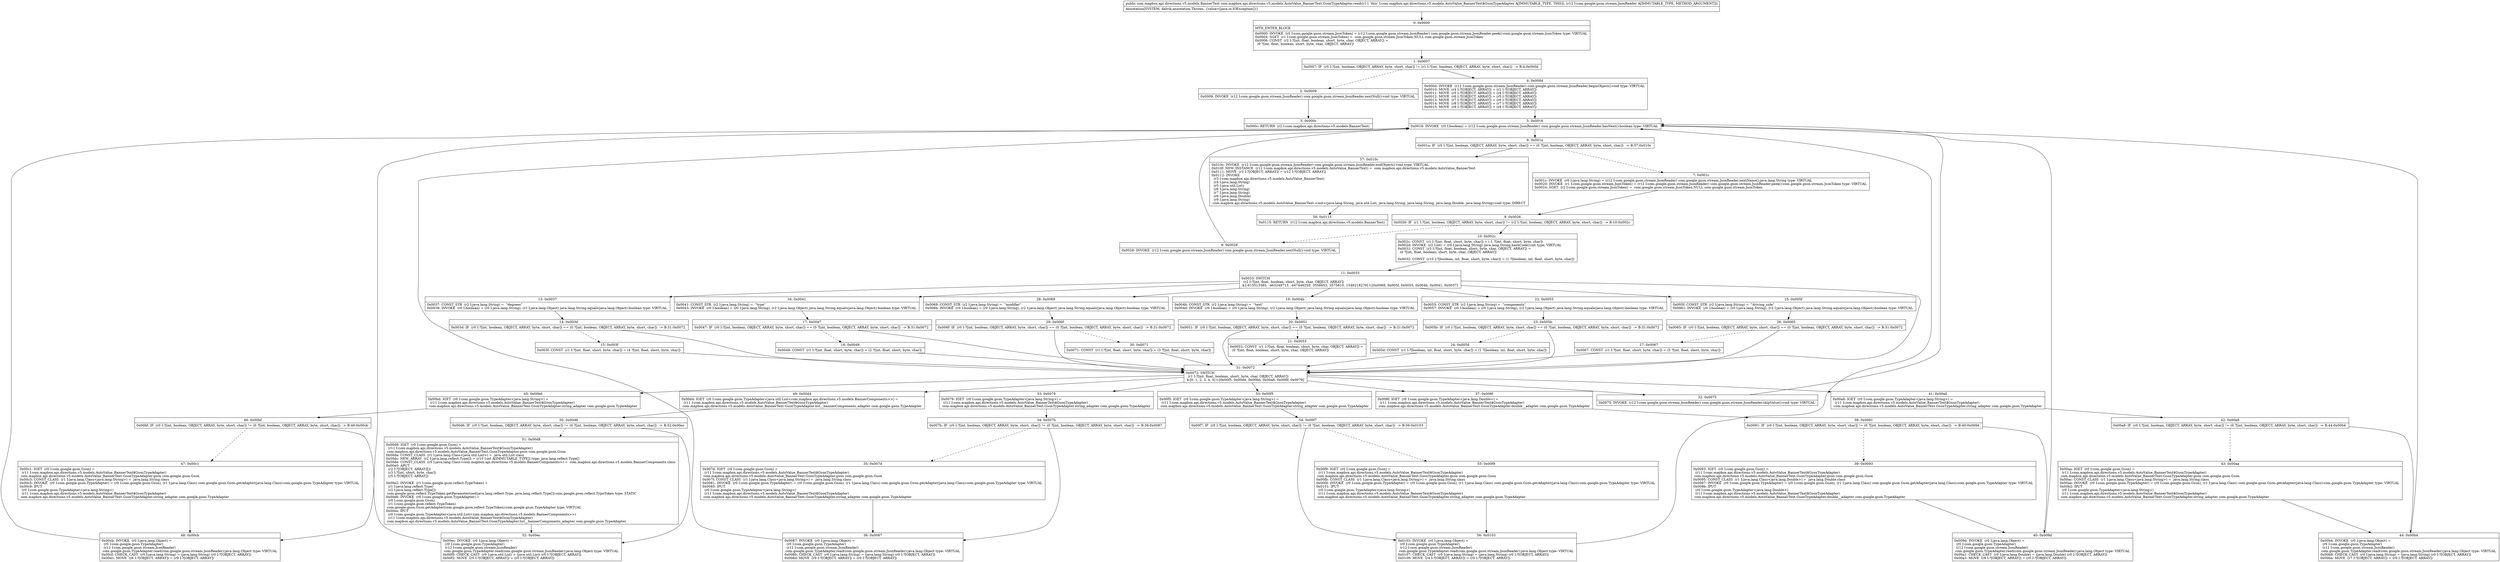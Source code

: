 digraph "CFG forcom.mapbox.api.directions.v5.models.AutoValue_BannerText.GsonTypeAdapter.read(Lcom\/google\/gson\/stream\/JsonReader;)Lcom\/mapbox\/api\/directions\/v5\/models\/BannerText;" {
Node_0 [shape=record,label="{0\:\ 0x0000|MTH_ENTER_BLOCK\l|0x0000: INVOKE  (r0 I:com.google.gson.stream.JsonToken) = (r12 I:com.google.gson.stream.JsonReader) com.google.gson.stream.JsonReader.peek():com.google.gson.stream.JsonToken type: VIRTUAL \l0x0004: SGET  (r1 I:com.google.gson.stream.JsonToken) =  com.google.gson.stream.JsonToken.NULL com.google.gson.stream.JsonToken \l0x0006: CONST  (r2 I:?[int, float, boolean, short, byte, char, OBJECT, ARRAY]) = \l  (0 ?[int, float, boolean, short, byte, char, OBJECT, ARRAY])\l \l}"];
Node_1 [shape=record,label="{1\:\ 0x0007|0x0007: IF  (r0 I:?[int, boolean, OBJECT, ARRAY, byte, short, char]) != (r1 I:?[int, boolean, OBJECT, ARRAY, byte, short, char])  \-\> B:4:0x000d \l}"];
Node_2 [shape=record,label="{2\:\ 0x0009|0x0009: INVOKE  (r12 I:com.google.gson.stream.JsonReader) com.google.gson.stream.JsonReader.nextNull():void type: VIRTUAL \l}"];
Node_3 [shape=record,label="{3\:\ 0x000c|0x000c: RETURN  (r2 I:com.mapbox.api.directions.v5.models.BannerText) \l}"];
Node_4 [shape=record,label="{4\:\ 0x000d|0x000d: INVOKE  (r12 I:com.google.gson.stream.JsonReader) com.google.gson.stream.JsonReader.beginObject():void type: VIRTUAL \l0x0010: MOVE  (r4 I:?[OBJECT, ARRAY]) = (r2 I:?[OBJECT, ARRAY]) \l0x0011: MOVE  (r5 I:?[OBJECT, ARRAY]) = (r4 I:?[OBJECT, ARRAY]) \l0x0012: MOVE  (r6 I:?[OBJECT, ARRAY]) = (r5 I:?[OBJECT, ARRAY]) \l0x0013: MOVE  (r7 I:?[OBJECT, ARRAY]) = (r6 I:?[OBJECT, ARRAY]) \l0x0014: MOVE  (r8 I:?[OBJECT, ARRAY]) = (r7 I:?[OBJECT, ARRAY]) \l0x0015: MOVE  (r9 I:?[OBJECT, ARRAY]) = (r8 I:?[OBJECT, ARRAY]) \l}"];
Node_5 [shape=record,label="{5\:\ 0x0016|0x0016: INVOKE  (r0 I:boolean) = (r12 I:com.google.gson.stream.JsonReader) com.google.gson.stream.JsonReader.hasNext():boolean type: VIRTUAL \l}"];
Node_6 [shape=record,label="{6\:\ 0x001a|0x001a: IF  (r0 I:?[int, boolean, OBJECT, ARRAY, byte, short, char]) == (0 ?[int, boolean, OBJECT, ARRAY, byte, short, char])  \-\> B:57:0x010c \l}"];
Node_7 [shape=record,label="{7\:\ 0x001c|0x001c: INVOKE  (r0 I:java.lang.String) = (r12 I:com.google.gson.stream.JsonReader) com.google.gson.stream.JsonReader.nextName():java.lang.String type: VIRTUAL \l0x0020: INVOKE  (r1 I:com.google.gson.stream.JsonToken) = (r12 I:com.google.gson.stream.JsonReader) com.google.gson.stream.JsonReader.peek():com.google.gson.stream.JsonToken type: VIRTUAL \l0x0024: SGET  (r2 I:com.google.gson.stream.JsonToken) =  com.google.gson.stream.JsonToken.NULL com.google.gson.stream.JsonToken \l}"];
Node_8 [shape=record,label="{8\:\ 0x0026|0x0026: IF  (r1 I:?[int, boolean, OBJECT, ARRAY, byte, short, char]) != (r2 I:?[int, boolean, OBJECT, ARRAY, byte, short, char])  \-\> B:10:0x002c \l}"];
Node_9 [shape=record,label="{9\:\ 0x0028|0x0028: INVOKE  (r12 I:com.google.gson.stream.JsonReader) com.google.gson.stream.JsonReader.nextNull():void type: VIRTUAL \l}"];
Node_10 [shape=record,label="{10\:\ 0x002c|0x002c: CONST  (r1 I:?[int, float, short, byte, char]) = (\-1 ?[int, float, short, byte, char]) \l0x002d: INVOKE  (r2 I:int) = (r0 I:java.lang.String) java.lang.String.hashCode():int type: VIRTUAL \l0x0031: CONST  (r3 I:?[int, float, boolean, short, byte, char, OBJECT, ARRAY]) = \l  (0 ?[int, float, boolean, short, byte, char, OBJECT, ARRAY])\l \l0x0032: CONST  (r10 I:?[boolean, int, float, short, byte, char]) = (1 ?[boolean, int, float, short, byte, char]) \l}"];
Node_11 [shape=record,label="{11\:\ 0x0033|0x0033: SWITCH  \l  (r2 I:?[int, float, boolean, short, byte, char, OBJECT, ARRAY])\l k:[\-615513385, \-463249713, \-447446250, 3556653, 3575610, 1546218279] t:[0x0069, 0x005f, 0x0055, 0x004b, 0x0041, 0x0037] \l}"];
Node_13 [shape=record,label="{13\:\ 0x0037|0x0037: CONST_STR  (r2 I:java.lang.String) =  \"degrees\" \l0x0039: INVOKE  (r0 I:boolean) = (r0 I:java.lang.String), (r2 I:java.lang.Object) java.lang.String.equals(java.lang.Object):boolean type: VIRTUAL \l}"];
Node_14 [shape=record,label="{14\:\ 0x003d|0x003d: IF  (r0 I:?[int, boolean, OBJECT, ARRAY, byte, short, char]) == (0 ?[int, boolean, OBJECT, ARRAY, byte, short, char])  \-\> B:31:0x0072 \l}"];
Node_15 [shape=record,label="{15\:\ 0x003f|0x003f: CONST  (r1 I:?[int, float, short, byte, char]) = (4 ?[int, float, short, byte, char]) \l}"];
Node_16 [shape=record,label="{16\:\ 0x0041|0x0041: CONST_STR  (r2 I:java.lang.String) =  \"type\" \l0x0043: INVOKE  (r0 I:boolean) = (r0 I:java.lang.String), (r2 I:java.lang.Object) java.lang.String.equals(java.lang.Object):boolean type: VIRTUAL \l}"];
Node_17 [shape=record,label="{17\:\ 0x0047|0x0047: IF  (r0 I:?[int, boolean, OBJECT, ARRAY, byte, short, char]) == (0 ?[int, boolean, OBJECT, ARRAY, byte, short, char])  \-\> B:31:0x0072 \l}"];
Node_18 [shape=record,label="{18\:\ 0x0049|0x0049: CONST  (r1 I:?[int, float, short, byte, char]) = (2 ?[int, float, short, byte, char]) \l}"];
Node_19 [shape=record,label="{19\:\ 0x004b|0x004b: CONST_STR  (r2 I:java.lang.String) =  \"text\" \l0x004d: INVOKE  (r0 I:boolean) = (r0 I:java.lang.String), (r2 I:java.lang.Object) java.lang.String.equals(java.lang.Object):boolean type: VIRTUAL \l}"];
Node_20 [shape=record,label="{20\:\ 0x0051|0x0051: IF  (r0 I:?[int, boolean, OBJECT, ARRAY, byte, short, char]) == (0 ?[int, boolean, OBJECT, ARRAY, byte, short, char])  \-\> B:31:0x0072 \l}"];
Node_21 [shape=record,label="{21\:\ 0x0053|0x0053: CONST  (r1 I:?[int, float, boolean, short, byte, char, OBJECT, ARRAY]) = \l  (0 ?[int, float, boolean, short, byte, char, OBJECT, ARRAY])\l \l}"];
Node_22 [shape=record,label="{22\:\ 0x0055|0x0055: CONST_STR  (r2 I:java.lang.String) =  \"components\" \l0x0057: INVOKE  (r0 I:boolean) = (r0 I:java.lang.String), (r2 I:java.lang.Object) java.lang.String.equals(java.lang.Object):boolean type: VIRTUAL \l}"];
Node_23 [shape=record,label="{23\:\ 0x005b|0x005b: IF  (r0 I:?[int, boolean, OBJECT, ARRAY, byte, short, char]) == (0 ?[int, boolean, OBJECT, ARRAY, byte, short, char])  \-\> B:31:0x0072 \l}"];
Node_24 [shape=record,label="{24\:\ 0x005d|0x005d: CONST  (r1 I:?[boolean, int, float, short, byte, char]) = (1 ?[boolean, int, float, short, byte, char]) \l}"];
Node_25 [shape=record,label="{25\:\ 0x005f|0x005f: CONST_STR  (r2 I:java.lang.String) =  \"driving_side\" \l0x0061: INVOKE  (r0 I:boolean) = (r0 I:java.lang.String), (r2 I:java.lang.Object) java.lang.String.equals(java.lang.Object):boolean type: VIRTUAL \l}"];
Node_26 [shape=record,label="{26\:\ 0x0065|0x0065: IF  (r0 I:?[int, boolean, OBJECT, ARRAY, byte, short, char]) == (0 ?[int, boolean, OBJECT, ARRAY, byte, short, char])  \-\> B:31:0x0072 \l}"];
Node_27 [shape=record,label="{27\:\ 0x0067|0x0067: CONST  (r1 I:?[int, float, short, byte, char]) = (5 ?[int, float, short, byte, char]) \l}"];
Node_28 [shape=record,label="{28\:\ 0x0069|0x0069: CONST_STR  (r2 I:java.lang.String) =  \"modifier\" \l0x006b: INVOKE  (r0 I:boolean) = (r0 I:java.lang.String), (r2 I:java.lang.Object) java.lang.String.equals(java.lang.Object):boolean type: VIRTUAL \l}"];
Node_29 [shape=record,label="{29\:\ 0x006f|0x006f: IF  (r0 I:?[int, boolean, OBJECT, ARRAY, byte, short, char]) == (0 ?[int, boolean, OBJECT, ARRAY, byte, short, char])  \-\> B:31:0x0072 \l}"];
Node_30 [shape=record,label="{30\:\ 0x0071|0x0071: CONST  (r1 I:?[int, float, short, byte, char]) = (3 ?[int, float, short, byte, char]) \l}"];
Node_31 [shape=record,label="{31\:\ 0x0072|0x0072: SWITCH  \l  (r1 I:?[int, float, boolean, short, byte, char, OBJECT, ARRAY])\l k:[0, 1, 2, 3, 4, 5] t:[0x00f5, 0x00d4, 0x00bd, 0x00a6, 0x008f, 0x0079] \l}"];
Node_32 [shape=record,label="{32\:\ 0x0075|0x0075: INVOKE  (r12 I:com.google.gson.stream.JsonReader) com.google.gson.stream.JsonReader.skipValue():void type: VIRTUAL \l}"];
Node_33 [shape=record,label="{33\:\ 0x0079|0x0079: IGET  (r0 I:com.google.gson.TypeAdapter\<java.lang.String\>) = \l  (r11 I:com.mapbox.api.directions.v5.models.AutoValue_BannerText$GsonTypeAdapter)\l com.mapbox.api.directions.v5.models.AutoValue_BannerText.GsonTypeAdapter.string_adapter com.google.gson.TypeAdapter \l}"];
Node_34 [shape=record,label="{34\:\ 0x007b|0x007b: IF  (r0 I:?[int, boolean, OBJECT, ARRAY, byte, short, char]) != (0 ?[int, boolean, OBJECT, ARRAY, byte, short, char])  \-\> B:36:0x0087 \l}"];
Node_35 [shape=record,label="{35\:\ 0x007d|0x007d: IGET  (r0 I:com.google.gson.Gson) = \l  (r11 I:com.mapbox.api.directions.v5.models.AutoValue_BannerText$GsonTypeAdapter)\l com.mapbox.api.directions.v5.models.AutoValue_BannerText.GsonTypeAdapter.gson com.google.gson.Gson \l0x007f: CONST_CLASS  (r1 I:java.lang.Class\<java.lang.String\>) =  java.lang.String.class \l0x0081: INVOKE  (r0 I:com.google.gson.TypeAdapter) = (r0 I:com.google.gson.Gson), (r1 I:java.lang.Class) com.google.gson.Gson.getAdapter(java.lang.Class):com.google.gson.TypeAdapter type: VIRTUAL \l0x0085: IPUT  \l  (r0 I:com.google.gson.TypeAdapter\<java.lang.String\>)\l  (r11 I:com.mapbox.api.directions.v5.models.AutoValue_BannerText$GsonTypeAdapter)\l com.mapbox.api.directions.v5.models.AutoValue_BannerText.GsonTypeAdapter.string_adapter com.google.gson.TypeAdapter \l}"];
Node_36 [shape=record,label="{36\:\ 0x0087|0x0087: INVOKE  (r0 I:java.lang.Object) = \l  (r0 I:com.google.gson.TypeAdapter)\l  (r12 I:com.google.gson.stream.JsonReader)\l com.google.gson.TypeAdapter.read(com.google.gson.stream.JsonReader):java.lang.Object type: VIRTUAL \l0x008b: CHECK_CAST  (r0 I:java.lang.String) = (java.lang.String) (r0 I:?[OBJECT, ARRAY]) \l0x008d: MOVE  (r9 I:?[OBJECT, ARRAY]) = (r0 I:?[OBJECT, ARRAY]) \l}"];
Node_37 [shape=record,label="{37\:\ 0x008f|0x008f: IGET  (r0 I:com.google.gson.TypeAdapter\<java.lang.Double\>) = \l  (r11 I:com.mapbox.api.directions.v5.models.AutoValue_BannerText$GsonTypeAdapter)\l com.mapbox.api.directions.v5.models.AutoValue_BannerText.GsonTypeAdapter.double__adapter com.google.gson.TypeAdapter \l}"];
Node_38 [shape=record,label="{38\:\ 0x0091|0x0091: IF  (r0 I:?[int, boolean, OBJECT, ARRAY, byte, short, char]) != (0 ?[int, boolean, OBJECT, ARRAY, byte, short, char])  \-\> B:40:0x009d \l}"];
Node_39 [shape=record,label="{39\:\ 0x0093|0x0093: IGET  (r0 I:com.google.gson.Gson) = \l  (r11 I:com.mapbox.api.directions.v5.models.AutoValue_BannerText$GsonTypeAdapter)\l com.mapbox.api.directions.v5.models.AutoValue_BannerText.GsonTypeAdapter.gson com.google.gson.Gson \l0x0095: CONST_CLASS  (r1 I:java.lang.Class\<java.lang.Double\>) =  java.lang.Double.class \l0x0097: INVOKE  (r0 I:com.google.gson.TypeAdapter) = (r0 I:com.google.gson.Gson), (r1 I:java.lang.Class) com.google.gson.Gson.getAdapter(java.lang.Class):com.google.gson.TypeAdapter type: VIRTUAL \l0x009b: IPUT  \l  (r0 I:com.google.gson.TypeAdapter\<java.lang.Double\>)\l  (r11 I:com.mapbox.api.directions.v5.models.AutoValue_BannerText$GsonTypeAdapter)\l com.mapbox.api.directions.v5.models.AutoValue_BannerText.GsonTypeAdapter.double__adapter com.google.gson.TypeAdapter \l}"];
Node_40 [shape=record,label="{40\:\ 0x009d|0x009d: INVOKE  (r0 I:java.lang.Object) = \l  (r0 I:com.google.gson.TypeAdapter)\l  (r12 I:com.google.gson.stream.JsonReader)\l com.google.gson.TypeAdapter.read(com.google.gson.stream.JsonReader):java.lang.Object type: VIRTUAL \l0x00a1: CHECK_CAST  (r0 I:java.lang.Double) = (java.lang.Double) (r0 I:?[OBJECT, ARRAY]) \l0x00a3: MOVE  (r8 I:?[OBJECT, ARRAY]) = (r0 I:?[OBJECT, ARRAY]) \l}"];
Node_41 [shape=record,label="{41\:\ 0x00a6|0x00a6: IGET  (r0 I:com.google.gson.TypeAdapter\<java.lang.String\>) = \l  (r11 I:com.mapbox.api.directions.v5.models.AutoValue_BannerText$GsonTypeAdapter)\l com.mapbox.api.directions.v5.models.AutoValue_BannerText.GsonTypeAdapter.string_adapter com.google.gson.TypeAdapter \l}"];
Node_42 [shape=record,label="{42\:\ 0x00a8|0x00a8: IF  (r0 I:?[int, boolean, OBJECT, ARRAY, byte, short, char]) != (0 ?[int, boolean, OBJECT, ARRAY, byte, short, char])  \-\> B:44:0x00b4 \l}"];
Node_43 [shape=record,label="{43\:\ 0x00aa|0x00aa: IGET  (r0 I:com.google.gson.Gson) = \l  (r11 I:com.mapbox.api.directions.v5.models.AutoValue_BannerText$GsonTypeAdapter)\l com.mapbox.api.directions.v5.models.AutoValue_BannerText.GsonTypeAdapter.gson com.google.gson.Gson \l0x00ac: CONST_CLASS  (r1 I:java.lang.Class\<java.lang.String\>) =  java.lang.String.class \l0x00ae: INVOKE  (r0 I:com.google.gson.TypeAdapter) = (r0 I:com.google.gson.Gson), (r1 I:java.lang.Class) com.google.gson.Gson.getAdapter(java.lang.Class):com.google.gson.TypeAdapter type: VIRTUAL \l0x00b2: IPUT  \l  (r0 I:com.google.gson.TypeAdapter\<java.lang.String\>)\l  (r11 I:com.mapbox.api.directions.v5.models.AutoValue_BannerText$GsonTypeAdapter)\l com.mapbox.api.directions.v5.models.AutoValue_BannerText.GsonTypeAdapter.string_adapter com.google.gson.TypeAdapter \l}"];
Node_44 [shape=record,label="{44\:\ 0x00b4|0x00b4: INVOKE  (r0 I:java.lang.Object) = \l  (r0 I:com.google.gson.TypeAdapter)\l  (r12 I:com.google.gson.stream.JsonReader)\l com.google.gson.TypeAdapter.read(com.google.gson.stream.JsonReader):java.lang.Object type: VIRTUAL \l0x00b8: CHECK_CAST  (r0 I:java.lang.String) = (java.lang.String) (r0 I:?[OBJECT, ARRAY]) \l0x00ba: MOVE  (r7 I:?[OBJECT, ARRAY]) = (r0 I:?[OBJECT, ARRAY]) \l}"];
Node_45 [shape=record,label="{45\:\ 0x00bd|0x00bd: IGET  (r0 I:com.google.gson.TypeAdapter\<java.lang.String\>) = \l  (r11 I:com.mapbox.api.directions.v5.models.AutoValue_BannerText$GsonTypeAdapter)\l com.mapbox.api.directions.v5.models.AutoValue_BannerText.GsonTypeAdapter.string_adapter com.google.gson.TypeAdapter \l}"];
Node_46 [shape=record,label="{46\:\ 0x00bf|0x00bf: IF  (r0 I:?[int, boolean, OBJECT, ARRAY, byte, short, char]) != (0 ?[int, boolean, OBJECT, ARRAY, byte, short, char])  \-\> B:48:0x00cb \l}"];
Node_47 [shape=record,label="{47\:\ 0x00c1|0x00c1: IGET  (r0 I:com.google.gson.Gson) = \l  (r11 I:com.mapbox.api.directions.v5.models.AutoValue_BannerText$GsonTypeAdapter)\l com.mapbox.api.directions.v5.models.AutoValue_BannerText.GsonTypeAdapter.gson com.google.gson.Gson \l0x00c3: CONST_CLASS  (r1 I:java.lang.Class\<java.lang.String\>) =  java.lang.String.class \l0x00c5: INVOKE  (r0 I:com.google.gson.TypeAdapter) = (r0 I:com.google.gson.Gson), (r1 I:java.lang.Class) com.google.gson.Gson.getAdapter(java.lang.Class):com.google.gson.TypeAdapter type: VIRTUAL \l0x00c9: IPUT  \l  (r0 I:com.google.gson.TypeAdapter\<java.lang.String\>)\l  (r11 I:com.mapbox.api.directions.v5.models.AutoValue_BannerText$GsonTypeAdapter)\l com.mapbox.api.directions.v5.models.AutoValue_BannerText.GsonTypeAdapter.string_adapter com.google.gson.TypeAdapter \l}"];
Node_48 [shape=record,label="{48\:\ 0x00cb|0x00cb: INVOKE  (r0 I:java.lang.Object) = \l  (r0 I:com.google.gson.TypeAdapter)\l  (r12 I:com.google.gson.stream.JsonReader)\l com.google.gson.TypeAdapter.read(com.google.gson.stream.JsonReader):java.lang.Object type: VIRTUAL \l0x00cf: CHECK_CAST  (r0 I:java.lang.String) = (java.lang.String) (r0 I:?[OBJECT, ARRAY]) \l0x00d1: MOVE  (r6 I:?[OBJECT, ARRAY]) = (r0 I:?[OBJECT, ARRAY]) \l}"];
Node_49 [shape=record,label="{49\:\ 0x00d4|0x00d4: IGET  (r0 I:com.google.gson.TypeAdapter\<java.util.List\<com.mapbox.api.directions.v5.models.BannerComponents\>\>) = \l  (r11 I:com.mapbox.api.directions.v5.models.AutoValue_BannerText$GsonTypeAdapter)\l com.mapbox.api.directions.v5.models.AutoValue_BannerText.GsonTypeAdapter.list__bannerComponents_adapter com.google.gson.TypeAdapter \l}"];
Node_50 [shape=record,label="{50\:\ 0x00d6|0x00d6: IF  (r0 I:?[int, boolean, OBJECT, ARRAY, byte, short, char]) != (0 ?[int, boolean, OBJECT, ARRAY, byte, short, char])  \-\> B:52:0x00ec \l}"];
Node_51 [shape=record,label="{51\:\ 0x00d8|0x00d8: IGET  (r0 I:com.google.gson.Gson) = \l  (r11 I:com.mapbox.api.directions.v5.models.AutoValue_BannerText$GsonTypeAdapter)\l com.mapbox.api.directions.v5.models.AutoValue_BannerText.GsonTypeAdapter.gson com.google.gson.Gson \l0x00da: CONST_CLASS  (r1 I:java.lang.Class\<java.util.List\>) =  java.util.List.class \l0x00dc: NEW_ARRAY  (r2 I:java.lang.reflect.Type[]) = (r10 I:int A[IMMUTABLE_TYPE]) type: java.lang.reflect.Type[] \l0x00de: CONST_CLASS  (r5 I:java.lang.Class\<com.mapbox.api.directions.v5.models.BannerComponents\>) =  com.mapbox.api.directions.v5.models.BannerComponents.class \l0x00e0: APUT  \l  (r2 I:?[OBJECT, ARRAY][])\l  (r3 I:?[int, short, byte, char])\l  (r5 I:?[OBJECT, ARRAY])\l \l0x00e2: INVOKE  (r1 I:com.google.gson.reflect.TypeToken) = \l  (r1 I:java.lang.reflect.Type)\l  (r2 I:java.lang.reflect.Type[])\l com.google.gson.reflect.TypeToken.getParameterized(java.lang.reflect.Type, java.lang.reflect.Type[]):com.google.gson.reflect.TypeToken type: STATIC \l0x00e6: INVOKE  (r0 I:com.google.gson.TypeAdapter) = \l  (r0 I:com.google.gson.Gson)\l  (r1 I:com.google.gson.reflect.TypeToken)\l com.google.gson.Gson.getAdapter(com.google.gson.reflect.TypeToken):com.google.gson.TypeAdapter type: VIRTUAL \l0x00ea: IPUT  \l  (r0 I:com.google.gson.TypeAdapter\<java.util.List\<com.mapbox.api.directions.v5.models.BannerComponents\>\>)\l  (r11 I:com.mapbox.api.directions.v5.models.AutoValue_BannerText$GsonTypeAdapter)\l com.mapbox.api.directions.v5.models.AutoValue_BannerText.GsonTypeAdapter.list__bannerComponents_adapter com.google.gson.TypeAdapter \l}"];
Node_52 [shape=record,label="{52\:\ 0x00ec|0x00ec: INVOKE  (r0 I:java.lang.Object) = \l  (r0 I:com.google.gson.TypeAdapter)\l  (r12 I:com.google.gson.stream.JsonReader)\l com.google.gson.TypeAdapter.read(com.google.gson.stream.JsonReader):java.lang.Object type: VIRTUAL \l0x00f0: CHECK_CAST  (r0 I:java.util.List) = (java.util.List) (r0 I:?[OBJECT, ARRAY]) \l0x00f2: MOVE  (r5 I:?[OBJECT, ARRAY]) = (r0 I:?[OBJECT, ARRAY]) \l}"];
Node_53 [shape=record,label="{53\:\ 0x00f5|0x00f5: IGET  (r0 I:com.google.gson.TypeAdapter\<java.lang.String\>) = \l  (r11 I:com.mapbox.api.directions.v5.models.AutoValue_BannerText$GsonTypeAdapter)\l com.mapbox.api.directions.v5.models.AutoValue_BannerText.GsonTypeAdapter.string_adapter com.google.gson.TypeAdapter \l}"];
Node_54 [shape=record,label="{54\:\ 0x00f7|0x00f7: IF  (r0 I:?[int, boolean, OBJECT, ARRAY, byte, short, char]) != (0 ?[int, boolean, OBJECT, ARRAY, byte, short, char])  \-\> B:56:0x0103 \l}"];
Node_55 [shape=record,label="{55\:\ 0x00f9|0x00f9: IGET  (r0 I:com.google.gson.Gson) = \l  (r11 I:com.mapbox.api.directions.v5.models.AutoValue_BannerText$GsonTypeAdapter)\l com.mapbox.api.directions.v5.models.AutoValue_BannerText.GsonTypeAdapter.gson com.google.gson.Gson \l0x00fb: CONST_CLASS  (r1 I:java.lang.Class\<java.lang.String\>) =  java.lang.String.class \l0x00fd: INVOKE  (r0 I:com.google.gson.TypeAdapter) = (r0 I:com.google.gson.Gson), (r1 I:java.lang.Class) com.google.gson.Gson.getAdapter(java.lang.Class):com.google.gson.TypeAdapter type: VIRTUAL \l0x0101: IPUT  \l  (r0 I:com.google.gson.TypeAdapter\<java.lang.String\>)\l  (r11 I:com.mapbox.api.directions.v5.models.AutoValue_BannerText$GsonTypeAdapter)\l com.mapbox.api.directions.v5.models.AutoValue_BannerText.GsonTypeAdapter.string_adapter com.google.gson.TypeAdapter \l}"];
Node_56 [shape=record,label="{56\:\ 0x0103|0x0103: INVOKE  (r0 I:java.lang.Object) = \l  (r0 I:com.google.gson.TypeAdapter)\l  (r12 I:com.google.gson.stream.JsonReader)\l com.google.gson.TypeAdapter.read(com.google.gson.stream.JsonReader):java.lang.Object type: VIRTUAL \l0x0107: CHECK_CAST  (r0 I:java.lang.String) = (java.lang.String) (r0 I:?[OBJECT, ARRAY]) \l0x0109: MOVE  (r4 I:?[OBJECT, ARRAY]) = (r0 I:?[OBJECT, ARRAY]) \l}"];
Node_57 [shape=record,label="{57\:\ 0x010c|0x010c: INVOKE  (r12 I:com.google.gson.stream.JsonReader) com.google.gson.stream.JsonReader.endObject():void type: VIRTUAL \l0x010f: NEW_INSTANCE  (r12 I:com.mapbox.api.directions.v5.models.AutoValue_BannerText) =  com.mapbox.api.directions.v5.models.AutoValue_BannerText \l0x0111: MOVE  (r3 I:?[OBJECT, ARRAY]) = (r12 I:?[OBJECT, ARRAY]) \l0x0112: INVOKE  \l  (r3 I:com.mapbox.api.directions.v5.models.AutoValue_BannerText)\l  (r4 I:java.lang.String)\l  (r5 I:java.util.List)\l  (r6 I:java.lang.String)\l  (r7 I:java.lang.String)\l  (r8 I:java.lang.Double)\l  (r9 I:java.lang.String)\l com.mapbox.api.directions.v5.models.AutoValue_BannerText.\<init\>(java.lang.String, java.util.List, java.lang.String, java.lang.String, java.lang.Double, java.lang.String):void type: DIRECT \l}"];
Node_58 [shape=record,label="{58\:\ 0x0115|0x0115: RETURN  (r12 I:com.mapbox.api.directions.v5.models.BannerText) \l}"];
MethodNode[shape=record,label="{public com.mapbox.api.directions.v5.models.BannerText com.mapbox.api.directions.v5.models.AutoValue_BannerText.GsonTypeAdapter.read((r11 'this' I:com.mapbox.api.directions.v5.models.AutoValue_BannerText$GsonTypeAdapter A[IMMUTABLE_TYPE, THIS]), (r12 I:com.google.gson.stream.JsonReader A[IMMUTABLE_TYPE, METHOD_ARGUMENT]))  | Annotation[SYSTEM, dalvik.annotation.Throws, \{value=[java.io.IOException]\}]\l}"];
MethodNode -> Node_0;
Node_0 -> Node_1;
Node_1 -> Node_2[style=dashed];
Node_1 -> Node_4;
Node_2 -> Node_3;
Node_4 -> Node_5;
Node_5 -> Node_6;
Node_6 -> Node_7[style=dashed];
Node_6 -> Node_57;
Node_7 -> Node_8;
Node_8 -> Node_9[style=dashed];
Node_8 -> Node_10;
Node_9 -> Node_5;
Node_10 -> Node_11;
Node_11 -> Node_13;
Node_11 -> Node_16;
Node_11 -> Node_19;
Node_11 -> Node_22;
Node_11 -> Node_25;
Node_11 -> Node_28;
Node_11 -> Node_31;
Node_13 -> Node_14;
Node_14 -> Node_15[style=dashed];
Node_14 -> Node_31;
Node_15 -> Node_31;
Node_16 -> Node_17;
Node_17 -> Node_18[style=dashed];
Node_17 -> Node_31;
Node_18 -> Node_31;
Node_19 -> Node_20;
Node_20 -> Node_21[style=dashed];
Node_20 -> Node_31;
Node_21 -> Node_31;
Node_22 -> Node_23;
Node_23 -> Node_24[style=dashed];
Node_23 -> Node_31;
Node_24 -> Node_31;
Node_25 -> Node_26;
Node_26 -> Node_27[style=dashed];
Node_26 -> Node_31;
Node_27 -> Node_31;
Node_28 -> Node_29;
Node_29 -> Node_30[style=dashed];
Node_29 -> Node_31;
Node_30 -> Node_31;
Node_31 -> Node_32;
Node_31 -> Node_33;
Node_31 -> Node_37;
Node_31 -> Node_41;
Node_31 -> Node_45;
Node_31 -> Node_49;
Node_31 -> Node_53;
Node_32 -> Node_5;
Node_33 -> Node_34;
Node_34 -> Node_35[style=dashed];
Node_34 -> Node_36;
Node_35 -> Node_36;
Node_36 -> Node_5;
Node_37 -> Node_38;
Node_38 -> Node_39[style=dashed];
Node_38 -> Node_40;
Node_39 -> Node_40;
Node_40 -> Node_5;
Node_41 -> Node_42;
Node_42 -> Node_43[style=dashed];
Node_42 -> Node_44;
Node_43 -> Node_44;
Node_44 -> Node_5;
Node_45 -> Node_46;
Node_46 -> Node_47[style=dashed];
Node_46 -> Node_48;
Node_47 -> Node_48;
Node_48 -> Node_5;
Node_49 -> Node_50;
Node_50 -> Node_51[style=dashed];
Node_50 -> Node_52;
Node_51 -> Node_52;
Node_52 -> Node_5;
Node_53 -> Node_54;
Node_54 -> Node_55[style=dashed];
Node_54 -> Node_56;
Node_55 -> Node_56;
Node_56 -> Node_5;
Node_57 -> Node_58;
}

